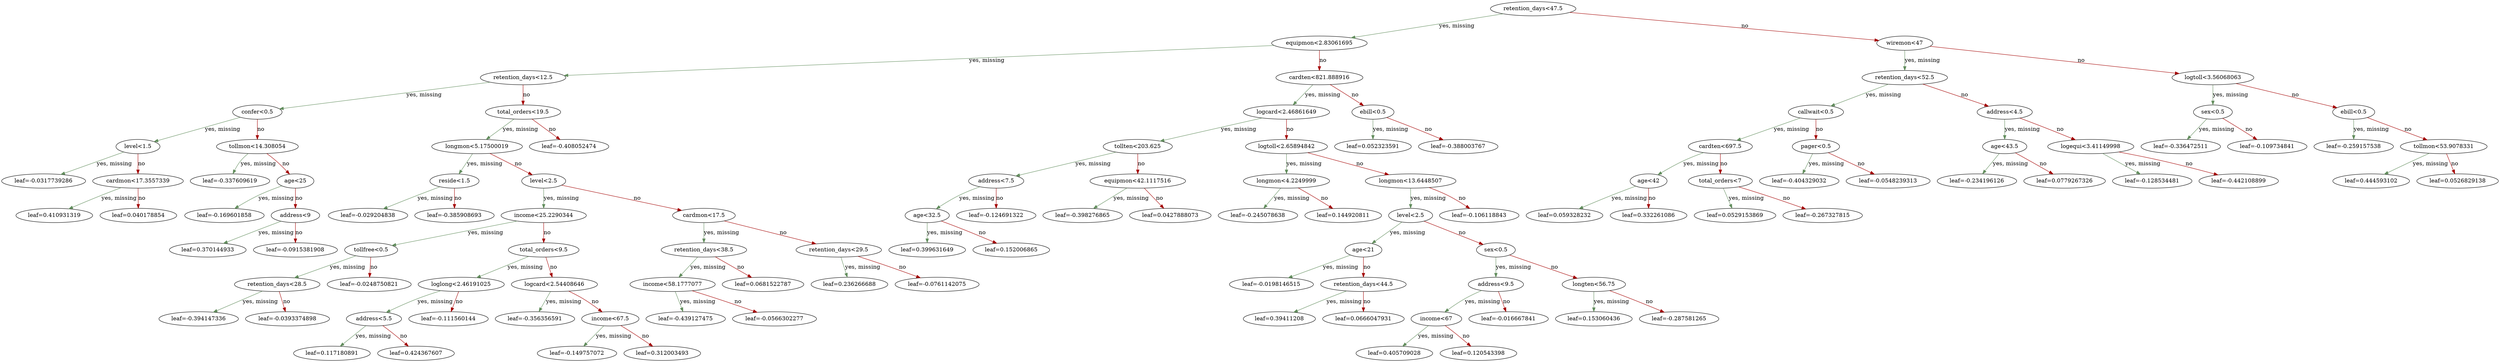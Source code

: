 digraph {
    graph [ rankdir=TB ]

    0 [ label="retention_days<47.5" ]
    0 -> 1 [label="yes, missing" color="#638e5e"]
    0 -> 2 [label="no" color="#a40000"]

    1 [ label="equipmon<2.83061695" ]
    1 -> 3 [label="yes, missing" color="#638e5e"]
    1 -> 4 [label="no" color="#a40000"]

    3 [ label="retention_days<12.5" ]
    3 -> 7 [label="yes, missing" color="#638e5e"]
    3 -> 8 [label="no" color="#a40000"]

    7 [ label="confer<0.5" ]
    7 -> 15 [label="yes, missing" color="#638e5e"]
    7 -> 16 [label="no" color="#a40000"]

    15 [ label="level<1.5" ]
    15 -> 31 [label="yes, missing" color="#638e5e"]
    15 -> 32 [label="no" color="#a40000"]

    31 [ label="leaf=-0.0317739286" ]

    32 [ label="cardmon<17.3557339" ]
    32 -> 51 [label="yes, missing" color="#638e5e"]
    32 -> 52 [label="no" color="#a40000"]

    51 [ label="leaf=0.410931319" ]

    52 [ label="leaf=0.040178854" ]

    16 [ label="tollmon<14.308054" ]
    16 -> 33 [label="yes, missing" color="#638e5e"]
    16 -> 34 [label="no" color="#a40000"]

    33 [ label="leaf=-0.337609619" ]

    34 [ label="age<25" ]
    34 -> 53 [label="yes, missing" color="#638e5e"]
    34 -> 54 [label="no" color="#a40000"]

    53 [ label="leaf=-0.169601858" ]

    54 [ label="address<9" ]
    54 -> 71 [label="yes, missing" color="#638e5e"]
    54 -> 72 [label="no" color="#a40000"]

    71 [ label="leaf=0.370144933" ]

    72 [ label="leaf=-0.0915381908" ]

    8 [ label="total_orders<19.5" ]
    8 -> 17 [label="yes, missing" color="#638e5e"]
    8 -> 18 [label="no" color="#a40000"]

    17 [ label="longmon<5.17500019" ]
    17 -> 35 [label="yes, missing" color="#638e5e"]
    17 -> 36 [label="no" color="#a40000"]

    35 [ label="reside<1.5" ]
    35 -> 55 [label="yes, missing" color="#638e5e"]
    35 -> 56 [label="no" color="#a40000"]

    55 [ label="leaf=-0.029204838" ]

    56 [ label="leaf=-0.385908693" ]

    36 [ label="level<2.5" ]
    36 -> 57 [label="yes, missing" color="#638e5e"]
    36 -> 58 [label="no" color="#a40000"]

    57 [ label="income<25.2290344" ]
    57 -> 73 [label="yes, missing" color="#638e5e"]
    57 -> 74 [label="no" color="#a40000"]

    73 [ label="tollfree<0.5" ]
    73 -> 81 [label="yes, missing" color="#638e5e"]
    73 -> 82 [label="no" color="#a40000"]

    81 [ label="retention_days<28.5" ]
    81 -> 93 [label="yes, missing" color="#638e5e"]
    81 -> 94 [label="no" color="#a40000"]

    93 [ label="leaf=-0.394147336" ]

    94 [ label="leaf=-0.0393374898" ]

    82 [ label="leaf=-0.0248750821" ]

    74 [ label="total_orders<9.5" ]
    74 -> 83 [label="yes, missing" color="#638e5e"]
    74 -> 84 [label="no" color="#a40000"]

    83 [ label="loglong<2.46191025" ]
    83 -> 95 [label="yes, missing" color="#638e5e"]
    83 -> 96 [label="no" color="#a40000"]

    95 [ label="address<5.5" ]
    95 -> 107 [label="yes, missing" color="#638e5e"]
    95 -> 108 [label="no" color="#a40000"]

    107 [ label="leaf=0.117180891" ]

    108 [ label="leaf=0.424367607" ]

    96 [ label="leaf=-0.111560144" ]

    84 [ label="logcard<2.54408646" ]
    84 -> 97 [label="yes, missing" color="#638e5e"]
    84 -> 98 [label="no" color="#a40000"]

    97 [ label="leaf=-0.356356591" ]

    98 [ label="income<67.5" ]
    98 -> 109 [label="yes, missing" color="#638e5e"]
    98 -> 110 [label="no" color="#a40000"]

    109 [ label="leaf=-0.149757072" ]

    110 [ label="leaf=0.312003493" ]

    58 [ label="cardmon<17.5" ]
    58 -> 75 [label="yes, missing" color="#638e5e"]
    58 -> 76 [label="no" color="#a40000"]

    75 [ label="retention_days<38.5" ]
    75 -> 85 [label="yes, missing" color="#638e5e"]
    75 -> 86 [label="no" color="#a40000"]

    85 [ label="income<58.1777077" ]
    85 -> 99 [label="yes, missing" color="#638e5e"]
    85 -> 100 [label="no" color="#a40000"]

    99 [ label="leaf=-0.439127475" ]

    100 [ label="leaf=-0.0566302277" ]

    86 [ label="leaf=0.0681522787" ]

    76 [ label="retention_days<29.5" ]
    76 -> 87 [label="yes, missing" color="#638e5e"]
    76 -> 88 [label="no" color="#a40000"]

    87 [ label="leaf=0.236266688" ]

    88 [ label="leaf=-0.0761142075" ]

    18 [ label="leaf=-0.408052474" ]

    4 [ label="cardten<821.888916" ]
    4 -> 9 [label="yes, missing" color="#638e5e"]
    4 -> 10 [label="no" color="#a40000"]

    9 [ label="logcard<2.46861649" ]
    9 -> 19 [label="yes, missing" color="#638e5e"]
    9 -> 20 [label="no" color="#a40000"]

    19 [ label="tollten<203.625" ]
    19 -> 37 [label="yes, missing" color="#638e5e"]
    19 -> 38 [label="no" color="#a40000"]

    37 [ label="address<7.5" ]
    37 -> 59 [label="yes, missing" color="#638e5e"]
    37 -> 60 [label="no" color="#a40000"]

    59 [ label="age<32.5" ]
    59 -> 77 [label="yes, missing" color="#638e5e"]
    59 -> 78 [label="no" color="#a40000"]

    77 [ label="leaf=0.399631649" ]

    78 [ label="leaf=0.152006865" ]

    60 [ label="leaf=-0.124691322" ]

    38 [ label="equipmon<42.1117516" ]
    38 -> 61 [label="yes, missing" color="#638e5e"]
    38 -> 62 [label="no" color="#a40000"]

    61 [ label="leaf=-0.398276865" ]

    62 [ label="leaf=0.0427888073" ]

    20 [ label="logtoll<2.65894842" ]
    20 -> 39 [label="yes, missing" color="#638e5e"]
    20 -> 40 [label="no" color="#a40000"]

    39 [ label="longmon<4.2249999" ]
    39 -> 63 [label="yes, missing" color="#638e5e"]
    39 -> 64 [label="no" color="#a40000"]

    63 [ label="leaf=-0.245078638" ]

    64 [ label="leaf=0.144920811" ]

    40 [ label="longmon<13.6448507" ]
    40 -> 65 [label="yes, missing" color="#638e5e"]
    40 -> 66 [label="no" color="#a40000"]

    65 [ label="level<2.5" ]
    65 -> 79 [label="yes, missing" color="#638e5e"]
    65 -> 80 [label="no" color="#a40000"]

    79 [ label="age<21" ]
    79 -> 89 [label="yes, missing" color="#638e5e"]
    79 -> 90 [label="no" color="#a40000"]

    89 [ label="leaf=-0.0198146515" ]

    90 [ label="retention_days<44.5" ]
    90 -> 101 [label="yes, missing" color="#638e5e"]
    90 -> 102 [label="no" color="#a40000"]

    101 [ label="leaf=0.39411208" ]

    102 [ label="leaf=0.0666047931" ]

    80 [ label="sex<0.5" ]
    80 -> 91 [label="yes, missing" color="#638e5e"]
    80 -> 92 [label="no" color="#a40000"]

    91 [ label="address<9.5" ]
    91 -> 103 [label="yes, missing" color="#638e5e"]
    91 -> 104 [label="no" color="#a40000"]

    103 [ label="income<67" ]
    103 -> 111 [label="yes, missing" color="#638e5e"]
    103 -> 112 [label="no" color="#a40000"]

    111 [ label="leaf=0.405709028" ]

    112 [ label="leaf=0.120543398" ]

    104 [ label="leaf=-0.016667841" ]

    92 [ label="longten<56.75" ]
    92 -> 105 [label="yes, missing" color="#638e5e"]
    92 -> 106 [label="no" color="#a40000"]

    105 [ label="leaf=0.153060436" ]

    106 [ label="leaf=-0.287581265" ]

    66 [ label="leaf=-0.106118843" ]

    10 [ label="ebill<0.5" ]
    10 -> 21 [label="yes, missing" color="#638e5e"]
    10 -> 22 [label="no" color="#a40000"]

    21 [ label="leaf=0.052323591" ]

    22 [ label="leaf=-0.388003767" ]

    2 [ label="wiremon<47" ]
    2 -> 5 [label="yes, missing" color="#638e5e"]
    2 -> 6 [label="no" color="#a40000"]

    5 [ label="retention_days<52.5" ]
    5 -> 11 [label="yes, missing" color="#638e5e"]
    5 -> 12 [label="no" color="#a40000"]

    11 [ label="callwait<0.5" ]
    11 -> 23 [label="yes, missing" color="#638e5e"]
    11 -> 24 [label="no" color="#a40000"]

    23 [ label="cardten<697.5" ]
    23 -> 41 [label="yes, missing" color="#638e5e"]
    23 -> 42 [label="no" color="#a40000"]

    41 [ label="age<42" ]
    41 -> 67 [label="yes, missing" color="#638e5e"]
    41 -> 68 [label="no" color="#a40000"]

    67 [ label="leaf=0.059328232" ]

    68 [ label="leaf=0.332261086" ]

    42 [ label="total_orders<7" ]
    42 -> 69 [label="yes, missing" color="#638e5e"]
    42 -> 70 [label="no" color="#a40000"]

    69 [ label="leaf=0.0529153869" ]

    70 [ label="leaf=-0.267327815" ]

    24 [ label="pager<0.5" ]
    24 -> 43 [label="yes, missing" color="#638e5e"]
    24 -> 44 [label="no" color="#a40000"]

    43 [ label="leaf=-0.404329032" ]

    44 [ label="leaf=-0.0548239313" ]

    12 [ label="address<4.5" ]
    12 -> 25 [label="yes, missing" color="#638e5e"]
    12 -> 26 [label="no" color="#a40000"]

    25 [ label="age<43.5" ]
    25 -> 45 [label="yes, missing" color="#638e5e"]
    25 -> 46 [label="no" color="#a40000"]

    45 [ label="leaf=-0.234196126" ]

    46 [ label="leaf=0.0779267326" ]

    26 [ label="logequi<3.41149998" ]
    26 -> 47 [label="yes, missing" color="#638e5e"]
    26 -> 48 [label="no" color="#a40000"]

    47 [ label="leaf=-0.128534481" ]

    48 [ label="leaf=-0.442108899" ]

    6 [ label="logtoll<3.56068063" ]
    6 -> 13 [label="yes, missing" color="#638e5e"]
    6 -> 14 [label="no" color="#a40000"]

    13 [ label="sex<0.5" ]
    13 -> 27 [label="yes, missing" color="#638e5e"]
    13 -> 28 [label="no" color="#a40000"]

    27 [ label="leaf=-0.336472511" ]

    28 [ label="leaf=-0.109734841" ]

    14 [ label="ebill<0.5" ]
    14 -> 29 [label="yes, missing" color="#638e5e"]
    14 -> 30 [label="no" color="#a40000"]

    29 [ label="leaf=-0.259157538" ]

    30 [ label="tollmon<53.9078331" ]
    30 -> 49 [label="yes, missing" color="#638e5e"]
    30 -> 50 [label="no" color="#a40000"]

    49 [ label="leaf=0.444593102" ]

    50 [ label="leaf=0.0526829138" ]
}
